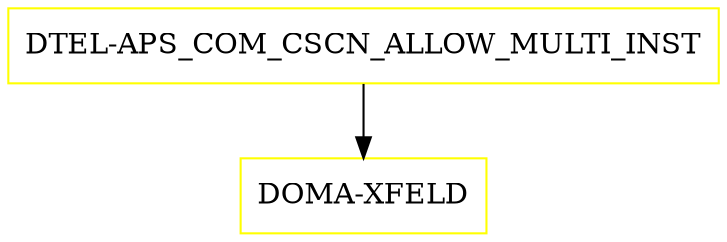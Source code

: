 digraph G {
  "DTEL-APS_COM_CSCN_ALLOW_MULTI_INST" [shape=box,color=yellow];
  "DOMA-XFELD" [shape=box,color=yellow,URL="./DOMA_XFELD.html"];
  "DTEL-APS_COM_CSCN_ALLOW_MULTI_INST" -> "DOMA-XFELD";
}
